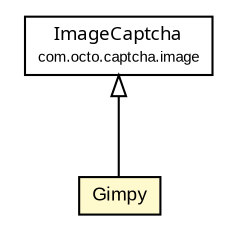 #!/usr/local/bin/dot
#
# Class diagram 
# Generated by UmlGraph version 4.6 (http://www.spinellis.gr/sw/umlgraph)
#

digraph G {
	edge [fontname="arial",fontsize=10,labelfontname="arial",labelfontsize=10];
	node [fontname="arial",fontsize=10,shape=plaintext];
	// com.octo.captcha.image.gimpy.Gimpy
	c16656 [label=<<table border="0" cellborder="1" cellspacing="0" cellpadding="2" port="p" bgcolor="lemonChiffon" href="./Gimpy.html">
		<tr><td><table border="0" cellspacing="0" cellpadding="1">
			<tr><td> Gimpy </td></tr>
		</table></td></tr>
		</table>>, fontname="arial", fontcolor="black", fontsize=9.0];
	// com.octo.captcha.image.ImageCaptcha
	c16658 [label=<<table border="0" cellborder="1" cellspacing="0" cellpadding="2" port="p" href="../ImageCaptcha.html">
		<tr><td><table border="0" cellspacing="0" cellpadding="1">
			<tr><td><font face="ariali"> ImageCaptcha </font></td></tr>
			<tr><td><font point-size="7.0"> com.octo.captcha.image </font></td></tr>
		</table></td></tr>
		</table>>, fontname="arial", fontcolor="black", fontsize=9.0];
	//com.octo.captcha.image.gimpy.Gimpy extends com.octo.captcha.image.ImageCaptcha
	c16658:p -> c16656:p [dir=back,arrowtail=empty];
}


